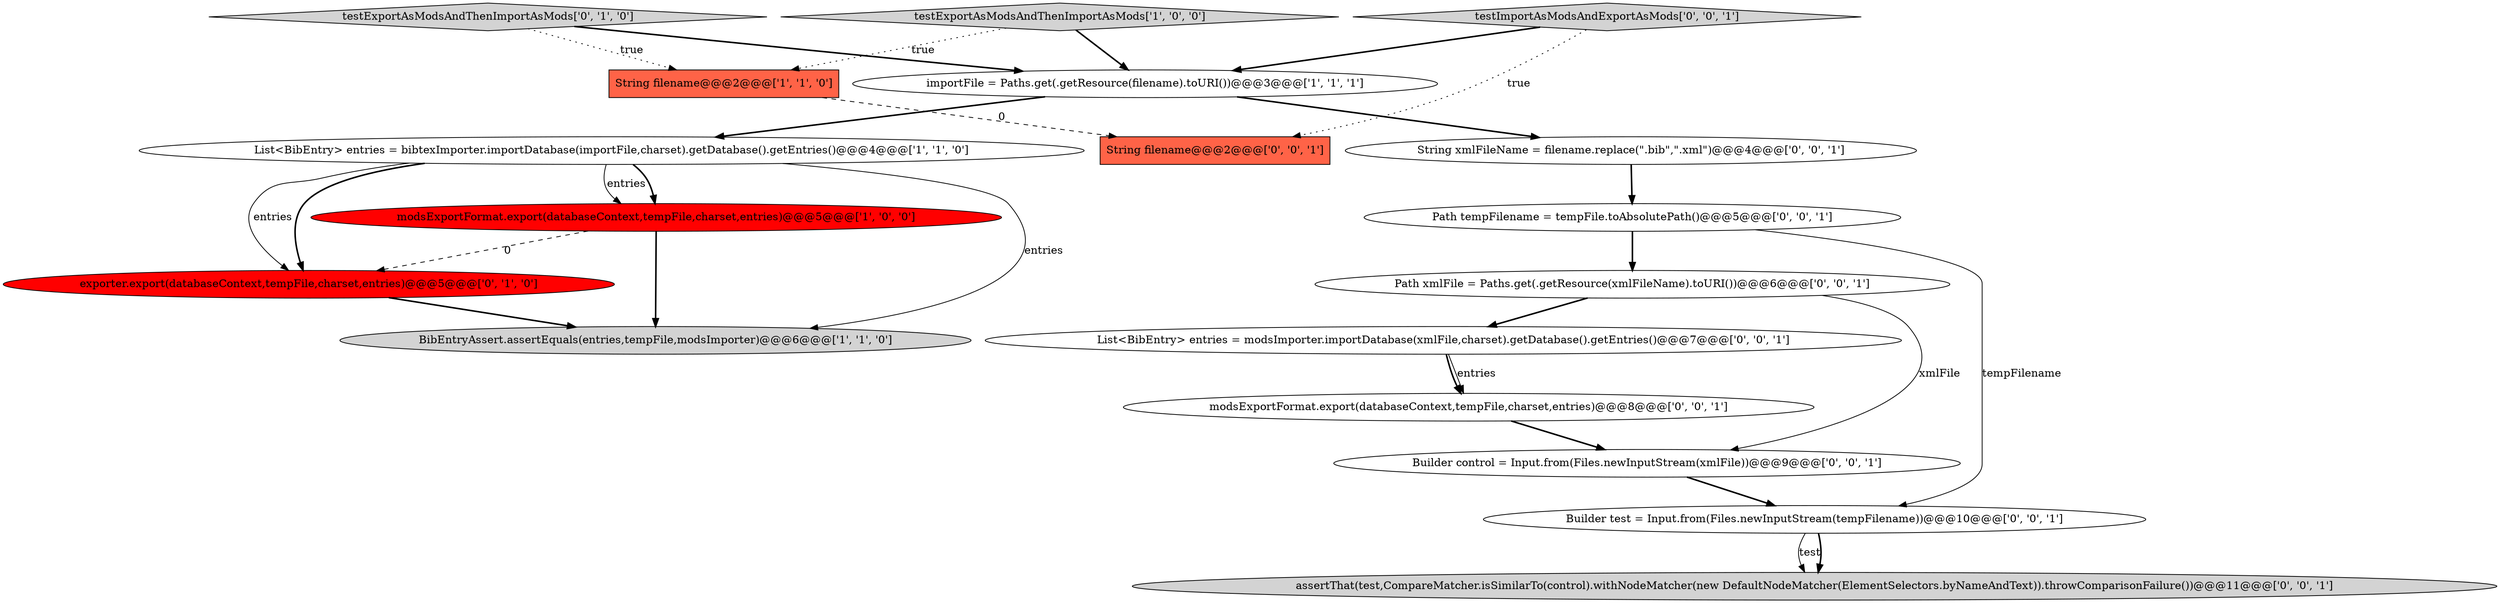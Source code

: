 digraph {
7 [style = filled, label = "exporter.export(databaseContext,tempFile,charset,entries)@@@5@@@['0', '1', '0']", fillcolor = red, shape = ellipse image = "AAA1AAABBB2BBB"];
3 [style = filled, label = "importFile = Paths.get(.getResource(filename).toURI())@@@3@@@['1', '1', '1']", fillcolor = white, shape = ellipse image = "AAA0AAABBB1BBB"];
8 [style = filled, label = "modsExportFormat.export(databaseContext,tempFile,charset,entries)@@@8@@@['0', '0', '1']", fillcolor = white, shape = ellipse image = "AAA0AAABBB3BBB"];
9 [style = filled, label = "Builder control = Input.from(Files.newInputStream(xmlFile))@@@9@@@['0', '0', '1']", fillcolor = white, shape = ellipse image = "AAA0AAABBB3BBB"];
12 [style = filled, label = "testImportAsModsAndExportAsMods['0', '0', '1']", fillcolor = lightgray, shape = diamond image = "AAA0AAABBB3BBB"];
13 [style = filled, label = "Path xmlFile = Paths.get(.getResource(xmlFileName).toURI())@@@6@@@['0', '0', '1']", fillcolor = white, shape = ellipse image = "AAA0AAABBB3BBB"];
14 [style = filled, label = "String filename@@@2@@@['0', '0', '1']", fillcolor = tomato, shape = box image = "AAA0AAABBB3BBB"];
11 [style = filled, label = "Path tempFilename = tempFile.toAbsolutePath()@@@5@@@['0', '0', '1']", fillcolor = white, shape = ellipse image = "AAA0AAABBB3BBB"];
16 [style = filled, label = "assertThat(test,CompareMatcher.isSimilarTo(control).withNodeMatcher(new DefaultNodeMatcher(ElementSelectors.byNameAndText)).throwComparisonFailure())@@@11@@@['0', '0', '1']", fillcolor = lightgray, shape = ellipse image = "AAA0AAABBB3BBB"];
4 [style = filled, label = "List<BibEntry> entries = bibtexImporter.importDatabase(importFile,charset).getDatabase().getEntries()@@@4@@@['1', '1', '0']", fillcolor = white, shape = ellipse image = "AAA0AAABBB1BBB"];
2 [style = filled, label = "BibEntryAssert.assertEquals(entries,tempFile,modsImporter)@@@6@@@['1', '1', '0']", fillcolor = lightgray, shape = ellipse image = "AAA0AAABBB1BBB"];
0 [style = filled, label = "testExportAsModsAndThenImportAsMods['1', '0', '0']", fillcolor = lightgray, shape = diamond image = "AAA0AAABBB1BBB"];
1 [style = filled, label = "modsExportFormat.export(databaseContext,tempFile,charset,entries)@@@5@@@['1', '0', '0']", fillcolor = red, shape = ellipse image = "AAA1AAABBB1BBB"];
6 [style = filled, label = "testExportAsModsAndThenImportAsMods['0', '1', '0']", fillcolor = lightgray, shape = diamond image = "AAA0AAABBB2BBB"];
15 [style = filled, label = "List<BibEntry> entries = modsImporter.importDatabase(xmlFile,charset).getDatabase().getEntries()@@@7@@@['0', '0', '1']", fillcolor = white, shape = ellipse image = "AAA0AAABBB3BBB"];
10 [style = filled, label = "String xmlFileName = filename.replace(\".bib\",\".xml\")@@@4@@@['0', '0', '1']", fillcolor = white, shape = ellipse image = "AAA0AAABBB3BBB"];
5 [style = filled, label = "String filename@@@2@@@['1', '1', '0']", fillcolor = tomato, shape = box image = "AAA0AAABBB1BBB"];
17 [style = filled, label = "Builder test = Input.from(Files.newInputStream(tempFilename))@@@10@@@['0', '0', '1']", fillcolor = white, shape = ellipse image = "AAA0AAABBB3BBB"];
0->3 [style = bold, label=""];
6->3 [style = bold, label=""];
5->14 [style = dashed, label="0"];
11->17 [style = solid, label="tempFilename"];
0->5 [style = dotted, label="true"];
9->17 [style = bold, label=""];
13->9 [style = solid, label="xmlFile"];
3->4 [style = bold, label=""];
4->7 [style = bold, label=""];
4->7 [style = solid, label="entries"];
17->16 [style = solid, label="test"];
3->10 [style = bold, label=""];
12->14 [style = dotted, label="true"];
7->2 [style = bold, label=""];
4->1 [style = solid, label="entries"];
11->13 [style = bold, label=""];
8->9 [style = bold, label=""];
1->2 [style = bold, label=""];
4->1 [style = bold, label=""];
13->15 [style = bold, label=""];
12->3 [style = bold, label=""];
4->2 [style = solid, label="entries"];
1->7 [style = dashed, label="0"];
15->8 [style = bold, label=""];
17->16 [style = bold, label=""];
6->5 [style = dotted, label="true"];
15->8 [style = solid, label="entries"];
10->11 [style = bold, label=""];
}
